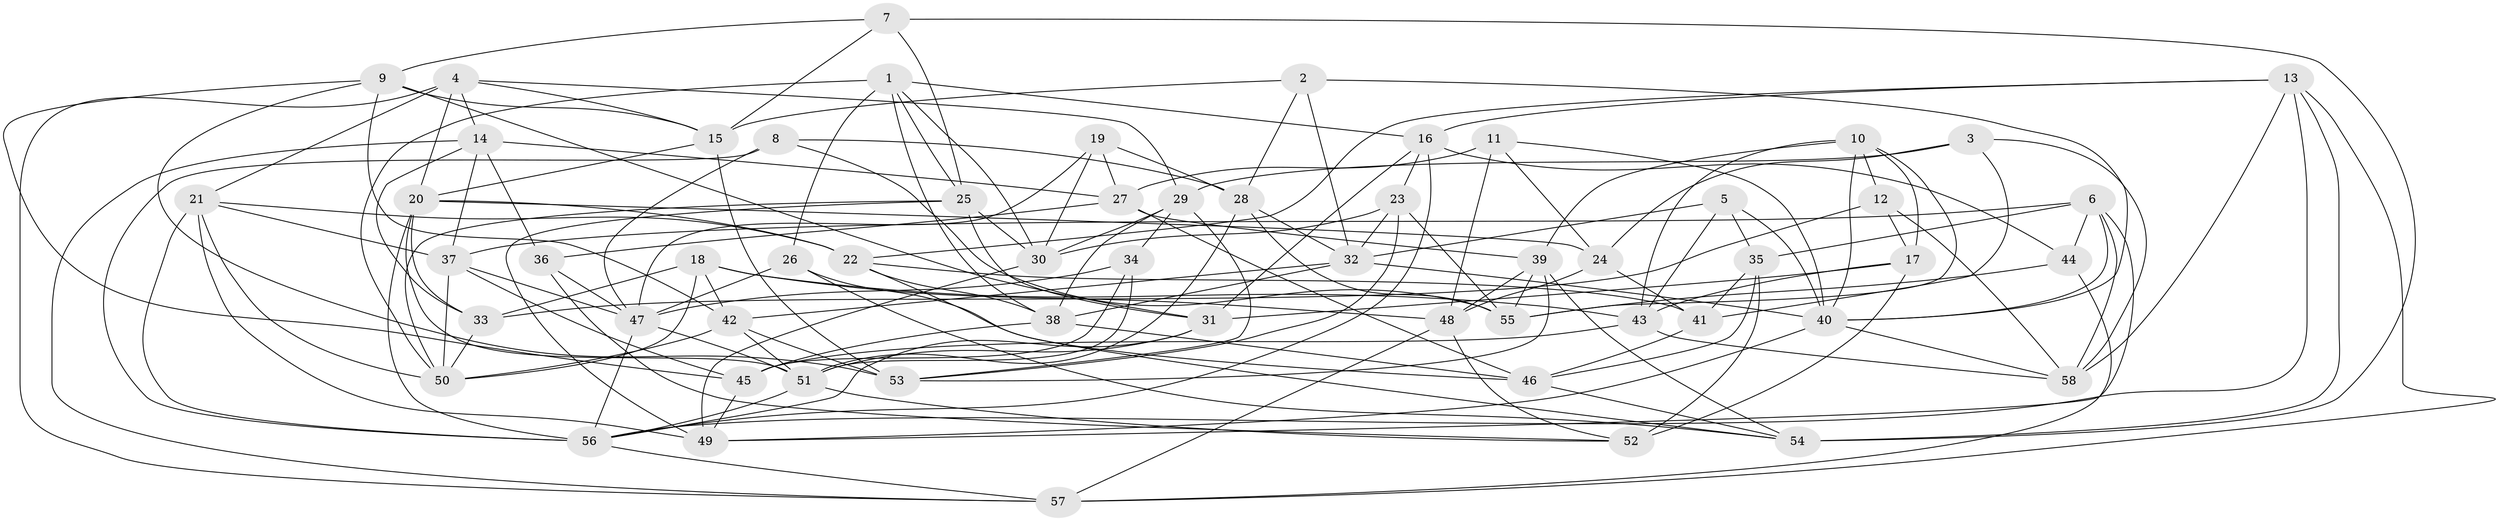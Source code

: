 // original degree distribution, {4: 1.0}
// Generated by graph-tools (version 1.1) at 2025/03/03/09/25 03:03:02]
// undirected, 58 vertices, 164 edges
graph export_dot {
graph [start="1"]
  node [color=gray90,style=filled];
  1;
  2;
  3;
  4;
  5;
  6;
  7;
  8;
  9;
  10;
  11;
  12;
  13;
  14;
  15;
  16;
  17;
  18;
  19;
  20;
  21;
  22;
  23;
  24;
  25;
  26;
  27;
  28;
  29;
  30;
  31;
  32;
  33;
  34;
  35;
  36;
  37;
  38;
  39;
  40;
  41;
  42;
  43;
  44;
  45;
  46;
  47;
  48;
  49;
  50;
  51;
  52;
  53;
  54;
  55;
  56;
  57;
  58;
  1 -- 16 [weight=1.0];
  1 -- 25 [weight=1.0];
  1 -- 26 [weight=1.0];
  1 -- 30 [weight=1.0];
  1 -- 38 [weight=1.0];
  1 -- 50 [weight=1.0];
  2 -- 15 [weight=1.0];
  2 -- 28 [weight=1.0];
  2 -- 32 [weight=1.0];
  2 -- 40 [weight=1.0];
  3 -- 24 [weight=1.0];
  3 -- 29 [weight=1.0];
  3 -- 41 [weight=1.0];
  3 -- 58 [weight=1.0];
  4 -- 14 [weight=1.0];
  4 -- 15 [weight=1.0];
  4 -- 20 [weight=1.0];
  4 -- 21 [weight=1.0];
  4 -- 29 [weight=1.0];
  4 -- 57 [weight=1.0];
  5 -- 32 [weight=1.0];
  5 -- 35 [weight=1.0];
  5 -- 40 [weight=1.0];
  5 -- 43 [weight=1.0];
  6 -- 35 [weight=1.0];
  6 -- 37 [weight=1.0];
  6 -- 40 [weight=1.0];
  6 -- 44 [weight=1.0];
  6 -- 49 [weight=1.0];
  6 -- 58 [weight=1.0];
  7 -- 9 [weight=1.0];
  7 -- 15 [weight=1.0];
  7 -- 25 [weight=1.0];
  7 -- 54 [weight=1.0];
  8 -- 28 [weight=1.0];
  8 -- 47 [weight=1.0];
  8 -- 55 [weight=1.0];
  8 -- 56 [weight=1.0];
  9 -- 15 [weight=1.0];
  9 -- 31 [weight=1.0];
  9 -- 42 [weight=1.0];
  9 -- 45 [weight=1.0];
  9 -- 53 [weight=1.0];
  10 -- 12 [weight=1.0];
  10 -- 17 [weight=1.0];
  10 -- 39 [weight=1.0];
  10 -- 40 [weight=1.0];
  10 -- 43 [weight=1.0];
  10 -- 55 [weight=1.0];
  11 -- 24 [weight=1.0];
  11 -- 27 [weight=1.0];
  11 -- 40 [weight=1.0];
  11 -- 48 [weight=1.0];
  12 -- 17 [weight=1.0];
  12 -- 33 [weight=1.0];
  12 -- 58 [weight=1.0];
  13 -- 16 [weight=1.0];
  13 -- 22 [weight=1.0];
  13 -- 54 [weight=1.0];
  13 -- 56 [weight=1.0];
  13 -- 57 [weight=1.0];
  13 -- 58 [weight=1.0];
  14 -- 27 [weight=1.0];
  14 -- 33 [weight=1.0];
  14 -- 36 [weight=1.0];
  14 -- 37 [weight=1.0];
  14 -- 57 [weight=1.0];
  15 -- 20 [weight=1.0];
  15 -- 53 [weight=1.0];
  16 -- 23 [weight=1.0];
  16 -- 31 [weight=1.0];
  16 -- 44 [weight=1.0];
  16 -- 56 [weight=1.0];
  17 -- 31 [weight=1.0];
  17 -- 43 [weight=1.0];
  17 -- 52 [weight=2.0];
  18 -- 33 [weight=1.0];
  18 -- 42 [weight=1.0];
  18 -- 43 [weight=1.0];
  18 -- 48 [weight=1.0];
  18 -- 50 [weight=2.0];
  19 -- 27 [weight=1.0];
  19 -- 28 [weight=1.0];
  19 -- 30 [weight=1.0];
  19 -- 47 [weight=1.0];
  20 -- 22 [weight=1.0];
  20 -- 24 [weight=2.0];
  20 -- 33 [weight=2.0];
  20 -- 51 [weight=1.0];
  20 -- 56 [weight=2.0];
  21 -- 22 [weight=1.0];
  21 -- 37 [weight=1.0];
  21 -- 49 [weight=1.0];
  21 -- 50 [weight=1.0];
  21 -- 56 [weight=1.0];
  22 -- 38 [weight=1.0];
  22 -- 41 [weight=1.0];
  22 -- 54 [weight=1.0];
  23 -- 30 [weight=1.0];
  23 -- 32 [weight=2.0];
  23 -- 53 [weight=1.0];
  23 -- 55 [weight=1.0];
  24 -- 41 [weight=1.0];
  24 -- 48 [weight=1.0];
  25 -- 30 [weight=1.0];
  25 -- 31 [weight=1.0];
  25 -- 49 [weight=1.0];
  25 -- 50 [weight=1.0];
  26 -- 46 [weight=1.0];
  26 -- 47 [weight=1.0];
  26 -- 54 [weight=1.0];
  27 -- 36 [weight=1.0];
  27 -- 39 [weight=1.0];
  27 -- 46 [weight=1.0];
  28 -- 32 [weight=1.0];
  28 -- 51 [weight=1.0];
  28 -- 55 [weight=1.0];
  29 -- 30 [weight=1.0];
  29 -- 34 [weight=1.0];
  29 -- 38 [weight=1.0];
  29 -- 53 [weight=1.0];
  30 -- 49 [weight=1.0];
  31 -- 51 [weight=1.0];
  31 -- 56 [weight=1.0];
  32 -- 38 [weight=1.0];
  32 -- 40 [weight=1.0];
  32 -- 42 [weight=1.0];
  33 -- 50 [weight=1.0];
  34 -- 45 [weight=1.0];
  34 -- 47 [weight=1.0];
  34 -- 51 [weight=1.0];
  35 -- 41 [weight=2.0];
  35 -- 46 [weight=1.0];
  35 -- 52 [weight=1.0];
  36 -- 47 [weight=1.0];
  36 -- 52 [weight=1.0];
  37 -- 45 [weight=1.0];
  37 -- 47 [weight=1.0];
  37 -- 50 [weight=1.0];
  38 -- 45 [weight=1.0];
  38 -- 46 [weight=1.0];
  39 -- 48 [weight=1.0];
  39 -- 53 [weight=1.0];
  39 -- 54 [weight=1.0];
  39 -- 55 [weight=1.0];
  40 -- 49 [weight=1.0];
  40 -- 58 [weight=1.0];
  41 -- 46 [weight=1.0];
  42 -- 50 [weight=1.0];
  42 -- 51 [weight=1.0];
  42 -- 53 [weight=1.0];
  43 -- 45 [weight=1.0];
  43 -- 58 [weight=1.0];
  44 -- 55 [weight=1.0];
  44 -- 57 [weight=1.0];
  45 -- 49 [weight=1.0];
  46 -- 54 [weight=1.0];
  47 -- 51 [weight=1.0];
  47 -- 56 [weight=1.0];
  48 -- 52 [weight=1.0];
  48 -- 57 [weight=1.0];
  51 -- 52 [weight=1.0];
  51 -- 56 [weight=1.0];
  56 -- 57 [weight=1.0];
}
